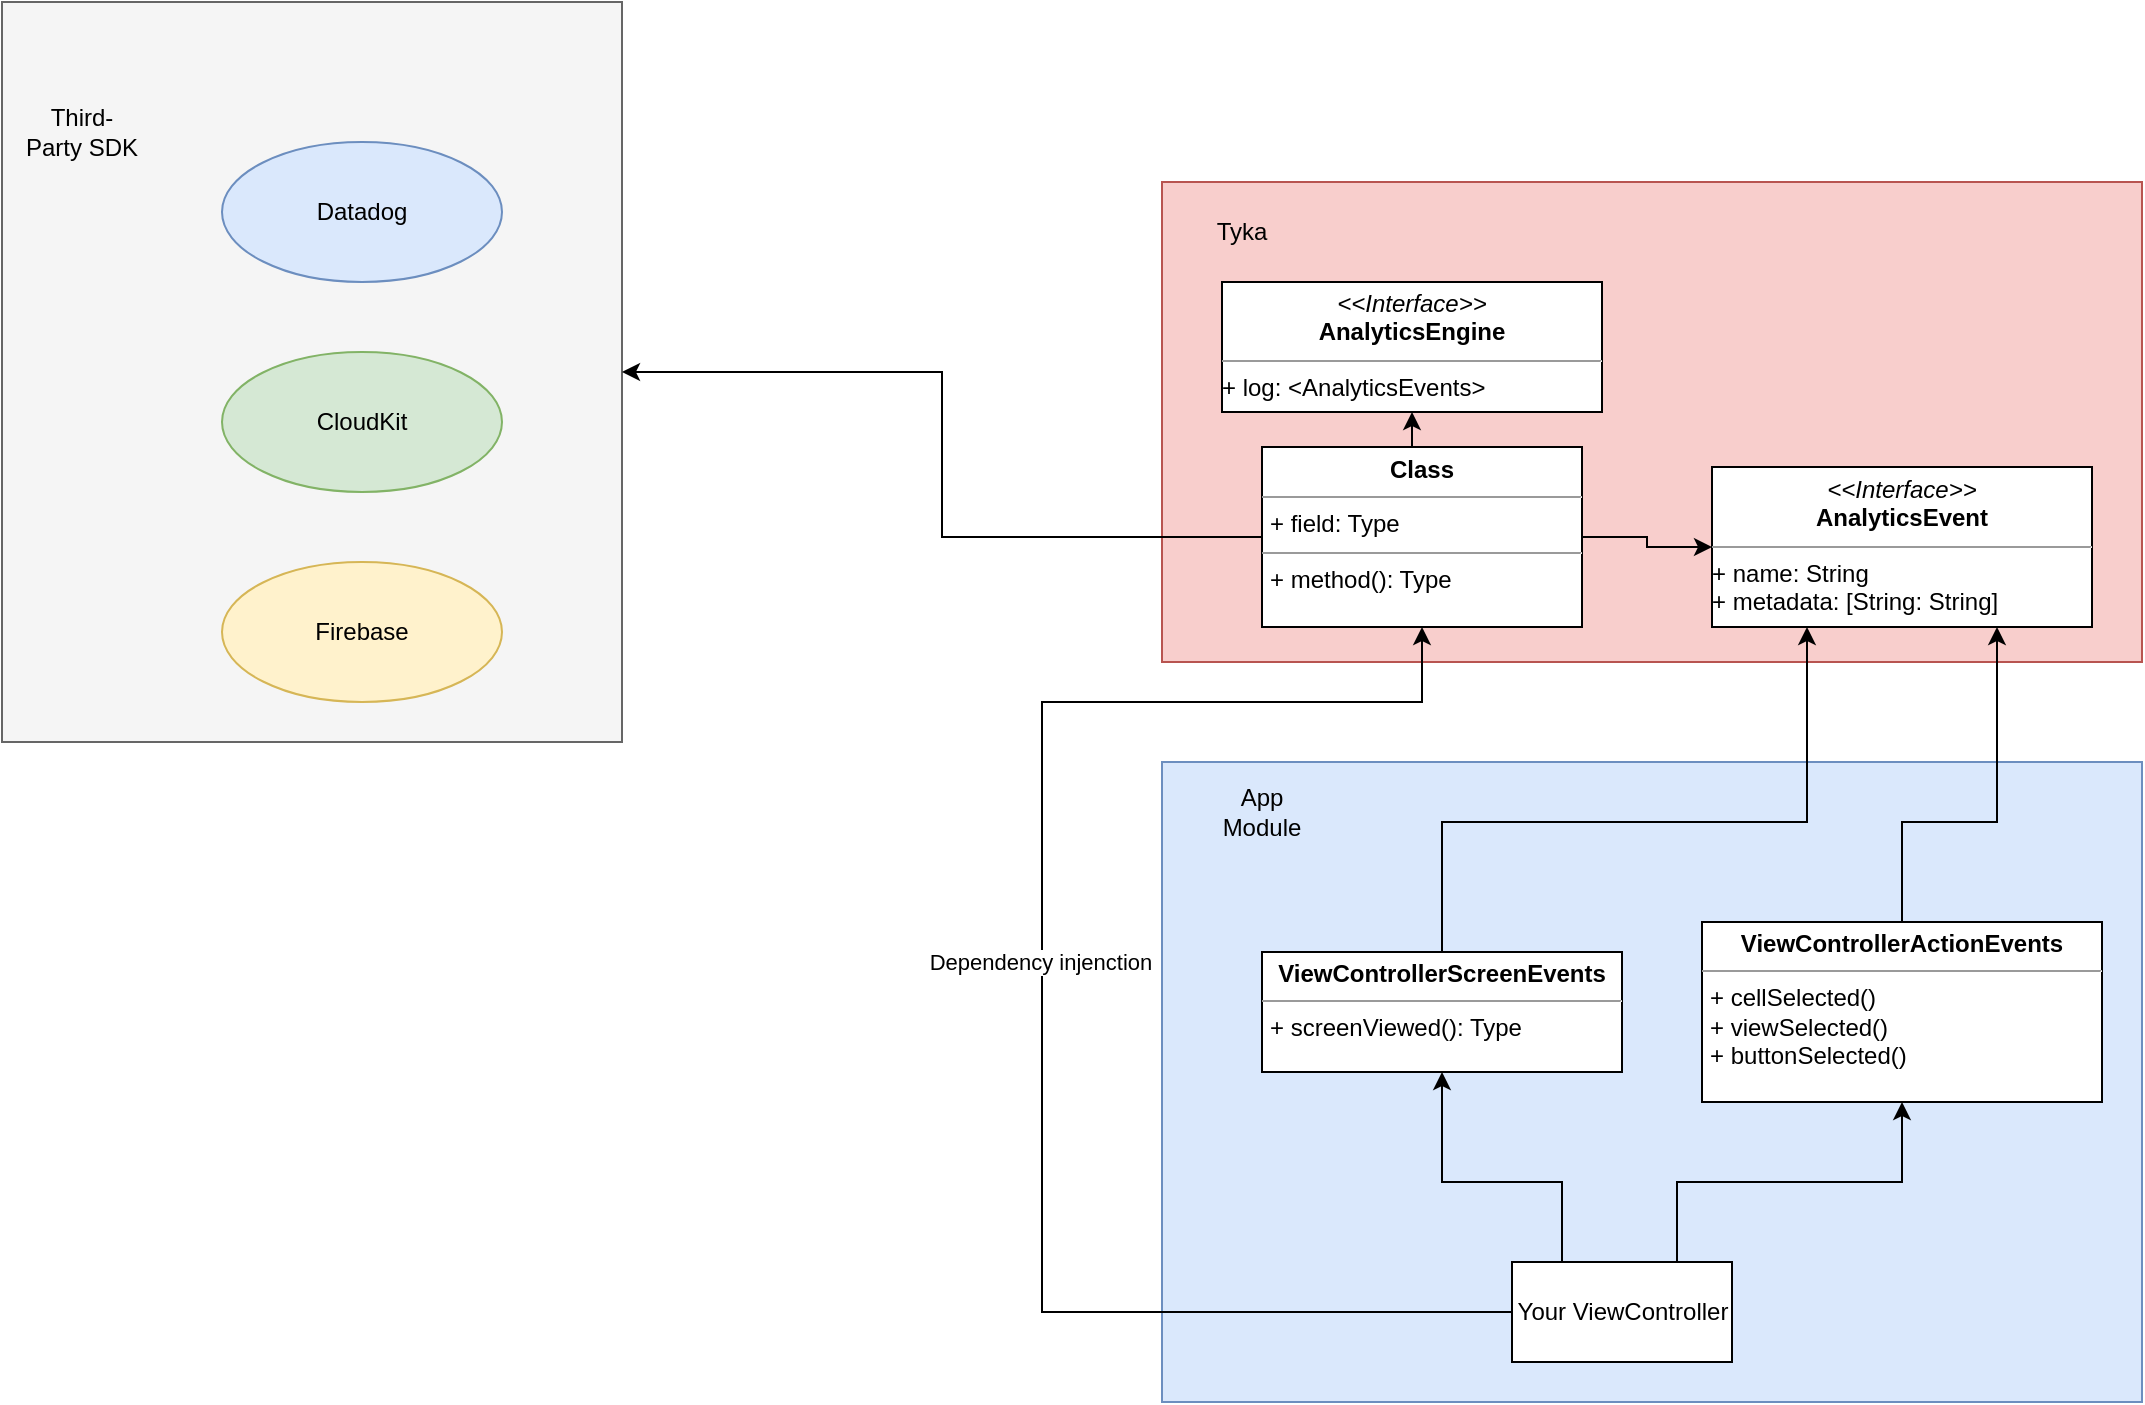 <mxfile version="16.4.0" type="device"><diagram id="TzNgTGCLvG3o3SwoFBCh" name="Page-1"><mxGraphModel dx="2404" dy="977" grid="1" gridSize="10" guides="1" tooltips="1" connect="1" arrows="1" fold="1" page="1" pageScale="1" pageWidth="850" pageHeight="1100" math="0" shadow="0"><root><mxCell id="0"/><mxCell id="1" parent="0"/><mxCell id="z5IUm-VZilPSYuUAro8Z-2" value="" style="rounded=0;whiteSpace=wrap;html=1;fillColor=#f8cecc;strokeColor=#b85450;" parent="1" vertex="1"><mxGeometry x="150" y="260" width="490" height="240" as="geometry"/></mxCell><mxCell id="z5IUm-VZilPSYuUAro8Z-4" value="" style="rounded=0;whiteSpace=wrap;html=1;fillColor=#dae8fc;strokeColor=#6c8ebf;" parent="1" vertex="1"><mxGeometry x="150" y="550" width="490" height="320" as="geometry"/></mxCell><mxCell id="z5IUm-VZilPSYuUAro8Z-6" value="&lt;p style=&quot;margin: 0px ; margin-top: 4px ; text-align: center&quot;&gt;&lt;i&gt;&amp;lt;&amp;lt;Interface&amp;gt;&amp;gt;&lt;/i&gt;&lt;br&gt;&lt;b&gt;AnalyticsEngine&lt;/b&gt;&lt;/p&gt;&lt;hr size=&quot;1&quot;&gt;+ log: &amp;lt;AnalyticsEvents&amp;gt;" style="verticalAlign=top;align=left;overflow=fill;fontSize=12;fontFamily=Helvetica;html=1;" parent="1" vertex="1"><mxGeometry x="180" y="310" width="190" height="65" as="geometry"/></mxCell><mxCell id="z5IUm-VZilPSYuUAro8Z-7" value="&lt;p style=&quot;margin: 0px ; margin-top: 4px ; text-align: center&quot;&gt;&lt;i&gt;&amp;lt;&amp;lt;Interface&amp;gt;&amp;gt;&lt;/i&gt;&lt;br&gt;&lt;b&gt;AnalyticsEvent&lt;/b&gt;&lt;/p&gt;&lt;hr size=&quot;1&quot;&gt;+ name: String&lt;br&gt;+ metadata: [String: String]" style="verticalAlign=top;align=left;overflow=fill;fontSize=12;fontFamily=Helvetica;html=1;" parent="1" vertex="1"><mxGeometry x="425" y="402.5" width="190" height="80" as="geometry"/></mxCell><mxCell id="z5IUm-VZilPSYuUAro8Z-8" value="Tyka" style="text;html=1;strokeColor=none;fillColor=none;align=center;verticalAlign=middle;whiteSpace=wrap;rounded=0;" parent="1" vertex="1"><mxGeometry x="160" y="270" width="60" height="30" as="geometry"/></mxCell><mxCell id="z5IUm-VZilPSYuUAro8Z-10" value="" style="rounded=0;whiteSpace=wrap;html=1;fillColor=#f5f5f5;fontColor=#333333;strokeColor=#666666;" parent="1" vertex="1"><mxGeometry x="-430" y="170" width="310" height="370" as="geometry"/></mxCell><mxCell id="z5IUm-VZilPSYuUAro8Z-14" value="Third-Party SDK" style="text;html=1;strokeColor=none;fillColor=none;align=center;verticalAlign=middle;whiteSpace=wrap;rounded=0;" parent="1" vertex="1"><mxGeometry x="-420" y="220" width="60" height="30" as="geometry"/></mxCell><mxCell id="z5IUm-VZilPSYuUAro8Z-15" value="Firebase" style="ellipse;whiteSpace=wrap;html=1;fillColor=#fff2cc;strokeColor=#d6b656;" parent="1" vertex="1"><mxGeometry x="-320" y="450" width="140" height="70" as="geometry"/></mxCell><mxCell id="z5IUm-VZilPSYuUAro8Z-16" value="Datadog" style="ellipse;whiteSpace=wrap;html=1;fillColor=#dae8fc;strokeColor=#6c8ebf;" parent="1" vertex="1"><mxGeometry x="-320" y="240" width="140" height="70" as="geometry"/></mxCell><mxCell id="z5IUm-VZilPSYuUAro8Z-17" value="CloudKit" style="ellipse;whiteSpace=wrap;html=1;fillColor=#d5e8d4;strokeColor=#82b366;" parent="1" vertex="1"><mxGeometry x="-320" y="345" width="140" height="70" as="geometry"/></mxCell><mxCell id="z5IUm-VZilPSYuUAro8Z-21" value="App Module" style="text;html=1;strokeColor=none;fillColor=none;align=center;verticalAlign=middle;whiteSpace=wrap;rounded=0;" parent="1" vertex="1"><mxGeometry x="170" y="560" width="60" height="30" as="geometry"/></mxCell><mxCell id="z5IUm-VZilPSYuUAro8Z-42" style="edgeStyle=orthogonalEdgeStyle;rounded=0;orthogonalLoop=1;jettySize=auto;html=1;exitX=0.5;exitY=0;exitDx=0;exitDy=0;" parent="1" source="z5IUm-VZilPSYuUAro8Z-22" target="z5IUm-VZilPSYuUAro8Z-39" edge="1"><mxGeometry relative="1" as="geometry"><Array as="points"><mxPoint x="350" y="800"/><mxPoint x="350" y="760"/><mxPoint x="290" y="760"/></Array></mxGeometry></mxCell><mxCell id="z5IUm-VZilPSYuUAro8Z-43" style="edgeStyle=orthogonalEdgeStyle;rounded=0;orthogonalLoop=1;jettySize=auto;html=1;exitX=0.75;exitY=0;exitDx=0;exitDy=0;" parent="1" source="z5IUm-VZilPSYuUAro8Z-22" target="z5IUm-VZilPSYuUAro8Z-40" edge="1"><mxGeometry relative="1" as="geometry"/></mxCell><mxCell id="ODyYJV4rGzolZIOgoYmh-5" style="edgeStyle=orthogonalEdgeStyle;rounded=0;orthogonalLoop=1;jettySize=auto;html=1;exitX=0;exitY=0.5;exitDx=0;exitDy=0;" edge="1" parent="1" source="z5IUm-VZilPSYuUAro8Z-22" target="ODyYJV4rGzolZIOgoYmh-1"><mxGeometry relative="1" as="geometry"><Array as="points"><mxPoint x="90" y="825"/><mxPoint x="90" y="520"/><mxPoint x="280" y="520"/></Array></mxGeometry></mxCell><mxCell id="ODyYJV4rGzolZIOgoYmh-6" value="Dependency injenction" style="edgeLabel;html=1;align=center;verticalAlign=middle;resizable=0;points=[];" vertex="1" connectable="0" parent="ODyYJV4rGzolZIOgoYmh-5"><mxGeometry x="0.068" y="1" relative="1" as="geometry"><mxPoint as="offset"/></mxGeometry></mxCell><mxCell id="z5IUm-VZilPSYuUAro8Z-22" value="Your ViewController" style="html=1;" parent="1" vertex="1"><mxGeometry x="325" y="800" width="110" height="50" as="geometry"/></mxCell><mxCell id="z5IUm-VZilPSYuUAro8Z-44" style="edgeStyle=orthogonalEdgeStyle;rounded=0;orthogonalLoop=1;jettySize=auto;html=1;exitX=0.5;exitY=0;exitDx=0;exitDy=0;entryX=0.25;entryY=1;entryDx=0;entryDy=0;" parent="1" source="z5IUm-VZilPSYuUAro8Z-39" target="z5IUm-VZilPSYuUAro8Z-7" edge="1"><mxGeometry relative="1" as="geometry"><Array as="points"><mxPoint x="290" y="580"/><mxPoint x="473" y="580"/></Array></mxGeometry></mxCell><mxCell id="z5IUm-VZilPSYuUAro8Z-39" value="&lt;p style=&quot;margin: 0px ; margin-top: 4px ; text-align: center&quot;&gt;&lt;b&gt;ViewControllerScreenEvents&lt;/b&gt;&lt;/p&gt;&lt;hr size=&quot;1&quot;&gt;&lt;p style=&quot;margin: 0px ; margin-left: 4px&quot;&gt;+ screenViewed(): Type&lt;/p&gt;" style="verticalAlign=top;align=left;overflow=fill;fontSize=12;fontFamily=Helvetica;html=1;" parent="1" vertex="1"><mxGeometry x="200" y="645" width="180" height="60" as="geometry"/></mxCell><mxCell id="z5IUm-VZilPSYuUAro8Z-45" style="edgeStyle=orthogonalEdgeStyle;rounded=0;orthogonalLoop=1;jettySize=auto;html=1;exitX=0.5;exitY=0;exitDx=0;exitDy=0;entryX=0.75;entryY=1;entryDx=0;entryDy=0;" parent="1" source="z5IUm-VZilPSYuUAro8Z-40" target="z5IUm-VZilPSYuUAro8Z-7" edge="1"><mxGeometry relative="1" as="geometry"><Array as="points"><mxPoint x="520" y="580"/><mxPoint x="568" y="580"/></Array></mxGeometry></mxCell><mxCell id="z5IUm-VZilPSYuUAro8Z-40" value="&lt;p style=&quot;margin: 0px ; margin-top: 4px ; text-align: center&quot;&gt;&lt;b&gt;ViewControllerActionEvents&lt;/b&gt;&lt;/p&gt;&lt;hr size=&quot;1&quot;&gt;&lt;p style=&quot;margin: 0px ; margin-left: 4px&quot;&gt;+ cellSelected()&lt;/p&gt;&lt;p style=&quot;margin: 0px ; margin-left: 4px&quot;&gt;+ viewSelected()&lt;br&gt;&lt;/p&gt;&lt;p style=&quot;margin: 0px ; margin-left: 4px&quot;&gt;+ buttonSelected()&lt;br&gt;&lt;/p&gt;" style="verticalAlign=top;align=left;overflow=fill;fontSize=12;fontFamily=Helvetica;html=1;" parent="1" vertex="1"><mxGeometry x="420" y="630" width="200" height="90" as="geometry"/></mxCell><mxCell id="ODyYJV4rGzolZIOgoYmh-2" style="edgeStyle=orthogonalEdgeStyle;rounded=0;orthogonalLoop=1;jettySize=auto;html=1;exitX=0;exitY=0.5;exitDx=0;exitDy=0;" edge="1" parent="1" source="ODyYJV4rGzolZIOgoYmh-1" target="z5IUm-VZilPSYuUAro8Z-10"><mxGeometry relative="1" as="geometry"/></mxCell><mxCell id="ODyYJV4rGzolZIOgoYmh-3" style="edgeStyle=orthogonalEdgeStyle;rounded=0;orthogonalLoop=1;jettySize=auto;html=1;exitX=1;exitY=0.5;exitDx=0;exitDy=0;" edge="1" parent="1" source="ODyYJV4rGzolZIOgoYmh-1" target="z5IUm-VZilPSYuUAro8Z-7"><mxGeometry relative="1" as="geometry"/></mxCell><mxCell id="ODyYJV4rGzolZIOgoYmh-4" style="edgeStyle=orthogonalEdgeStyle;rounded=0;orthogonalLoop=1;jettySize=auto;html=1;exitX=0.5;exitY=0;exitDx=0;exitDy=0;entryX=0.5;entryY=1;entryDx=0;entryDy=0;" edge="1" parent="1" source="ODyYJV4rGzolZIOgoYmh-1" target="z5IUm-VZilPSYuUAro8Z-6"><mxGeometry relative="1" as="geometry"/></mxCell><mxCell id="ODyYJV4rGzolZIOgoYmh-1" value="&lt;p style=&quot;margin:0px;margin-top:4px;text-align:center;&quot;&gt;&lt;b&gt;Class&lt;/b&gt;&lt;/p&gt;&lt;hr size=&quot;1&quot;/&gt;&lt;p style=&quot;margin:0px;margin-left:4px;&quot;&gt;+ field: Type&lt;/p&gt;&lt;hr size=&quot;1&quot;/&gt;&lt;p style=&quot;margin:0px;margin-left:4px;&quot;&gt;+ method(): Type&lt;/p&gt;" style="verticalAlign=top;align=left;overflow=fill;fontSize=12;fontFamily=Helvetica;html=1;" vertex="1" parent="1"><mxGeometry x="200" y="392.5" width="160" height="90" as="geometry"/></mxCell></root></mxGraphModel></diagram></mxfile>